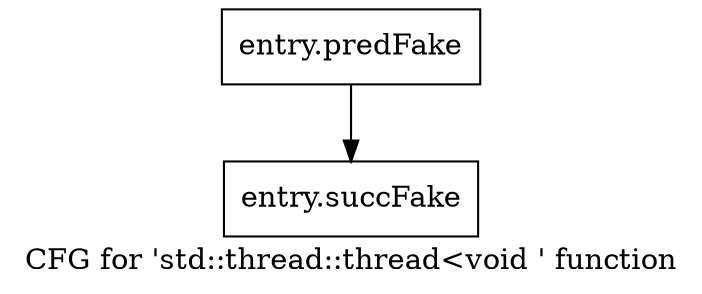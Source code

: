 digraph "CFG for 'std::thread::thread\<void ' function" {
	label="CFG for 'std::thread::thread\<void ' function";

	Node0x578c440 [shape=record,filename="",linenumber="",label="{entry.predFake}"];
	Node0x578c440 -> Node0x58ff2c0[ callList="" memoryops="" filename="/tools/Xilinx/Vitis_HLS/2023.1/tps/lnx64/gcc-8.3.0/lib/gcc/x86_64-pc-linux-gnu/8.3.0/../../../../include/c++/8.3.0/thread" execusionnum="1"];
	Node0x58ff2c0 [shape=record,filename="/tools/Xilinx/Vitis_HLS/2023.1/tps/lnx64/gcc-8.3.0/lib/gcc/x86_64-pc-linux-gnu/8.3.0/../../../../include/c++/8.3.0/thread",linenumber="135",label="{entry.succFake}"];
}
